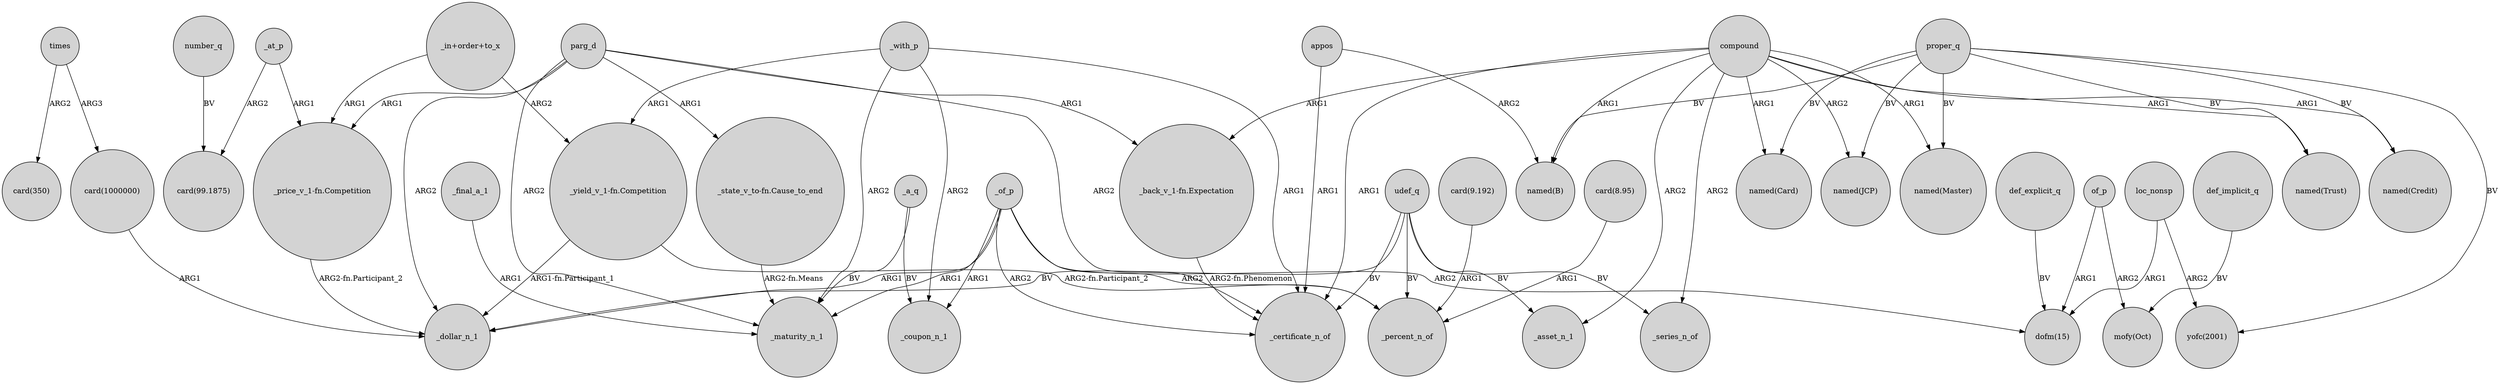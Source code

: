 digraph {
	node [shape=circle style=filled]
	_of_p -> _dollar_n_1 [label=ARG1]
	parg_d -> _dollar_n_1 [label=ARG2]
	_with_p -> _maturity_n_1 [label=ARG2]
	_with_p -> _certificate_n_of [label=ARG1]
	compound -> "named(JCP)" [label=ARG2]
	proper_q -> "named(Trust)" [label=BV]
	_of_p -> _maturity_n_1 [label=ARG1]
	parg_d -> "_state_v_to-fn.Cause_to_end" [label=ARG1]
	compound -> _asset_n_1 [label=ARG2]
	compound -> _certificate_n_of [label=ARG1]
	compound -> "named(Master)" [label=ARG1]
	appos -> _certificate_n_of [label=ARG1]
	compound -> "named(Trust)" [label=ARG1]
	of_p -> "mofy(Oct)" [label=ARG2]
	proper_q -> "named(Card)" [label=BV]
	proper_q -> "named(Master)" [label=BV]
	compound -> "named(Card)" [label=ARG1]
	_at_p -> "_price_v_1-fn.Competition" [label=ARG1]
	_of_p -> _certificate_n_of [label=ARG2]
	"card(9.192)" -> _percent_n_of [label=ARG1]
	times -> "card(1000000)" [label=ARG3]
	proper_q -> "yofc(2001)" [label=BV]
	"_back_v_1-fn.Expectation" -> _certificate_n_of [label="ARG2-fn.Phenomenon"]
	udef_q -> _certificate_n_of [label=BV]
	"card(8.95)" -> _percent_n_of [label=ARG1]
	udef_q -> _asset_n_1 [label=BV]
	"_price_v_1-fn.Competition" -> _dollar_n_1 [label="ARG2-fn.Participant_2"]
	proper_q -> "named(B)" [label=BV]
	"_in+order+to_x" -> "_price_v_1-fn.Competition" [label=ARG1]
	_of_p -> _coupon_n_1 [label=ARG1]
	udef_q -> _series_n_of [label=BV]
	_a_q -> _coupon_n_1 [label=BV]
	"_state_v_to-fn.Cause_to_end" -> _maturity_n_1 [label="ARG2-fn.Means"]
	_with_p -> "_yield_v_1-fn.Competition" [label=ARG1]
	appos -> "named(B)" [label=ARG2]
	parg_d -> _maturity_n_1 [label=ARG2]
	"_yield_v_1-fn.Competition" -> _dollar_n_1 [label="ARG1-fn.Participant_1"]
	compound -> "_back_v_1-fn.Expectation" [label=ARG1]
	_a_q -> _maturity_n_1 [label=BV]
	"_in+order+to_x" -> "_yield_v_1-fn.Competition" [label=ARG2]
	compound -> "named(Credit)" [label=ARG1]
	udef_q -> _percent_n_of [label=BV]
	_of_p -> "dofm(15)" [label=ARG2]
	parg_d -> "_back_v_1-fn.Expectation" [label=ARG1]
	number_q -> "card(99.1875)" [label=BV]
	parg_d -> _certificate_n_of [label=ARG2]
	"_yield_v_1-fn.Competition" -> _percent_n_of [label="ARG2-fn.Participant_2"]
	udef_q -> _dollar_n_1 [label=BV]
	"card(1000000)" -> _dollar_n_1 [label=ARG1]
	proper_q -> "named(Credit)" [label=BV]
	_final_a_1 -> _maturity_n_1 [label=ARG1]
	def_implicit_q -> "mofy(Oct)" [label=BV]
	_at_p -> "card(99.1875)" [label=ARG2]
	compound -> _series_n_of [label=ARG2]
	of_p -> "dofm(15)" [label=ARG1]
	def_explicit_q -> "dofm(15)" [label=BV]
	proper_q -> "named(JCP)" [label=BV]
	times -> "card(350)" [label=ARG2]
	loc_nonsp -> "yofc(2001)" [label=ARG2]
	parg_d -> "_price_v_1-fn.Competition" [label=ARG1]
	compound -> "named(B)" [label=ARG1]
	_with_p -> _coupon_n_1 [label=ARG2]
	loc_nonsp -> "dofm(15)" [label=ARG1]
	_of_p -> _percent_n_of [label=ARG2]
}
